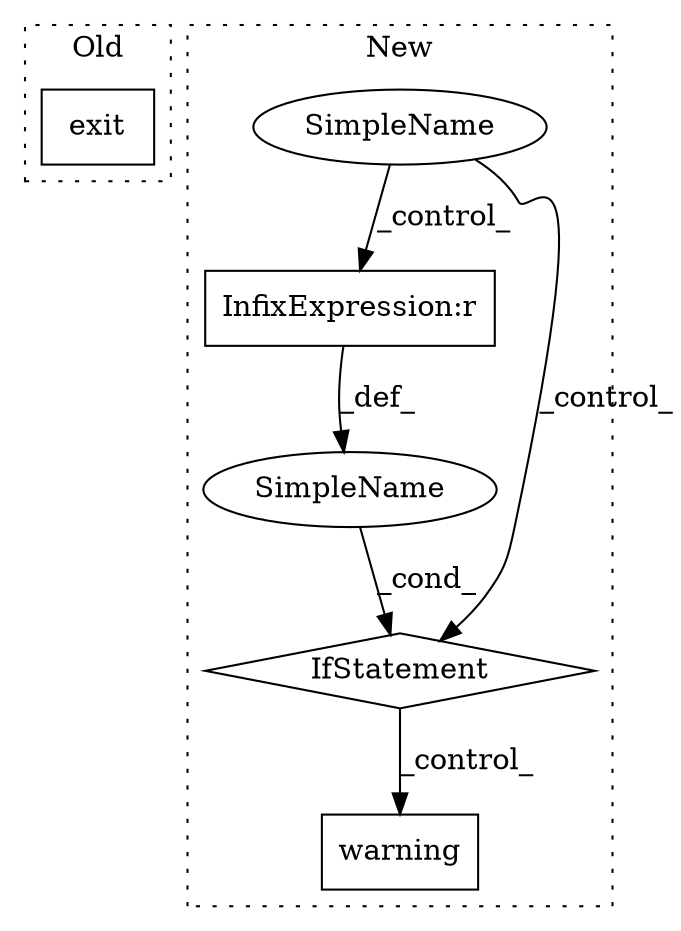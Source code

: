digraph G {
subgraph cluster0 {
1 [label="exit" a="32" s="3869,3876" l="5,1" shape="box"];
label = "Old";
style="dotted";
}
subgraph cluster1 {
2 [label="warning" a="32" s="4747" l="9" shape="box"];
3 [label="SimpleName" a="42" s="" l="" shape="ellipse"];
4 [label="InfixExpression:r" a="27" s="4689" l="4" shape="box"];
5 [label="SimpleName" a="42" s="" l="" shape="ellipse"];
6 [label="IfStatement" a="25" s="4663,4697" l="4,2" shape="diamond"];
label = "New";
style="dotted";
}
3 -> 4 [label="_control_"];
3 -> 6 [label="_control_"];
4 -> 5 [label="_def_"];
5 -> 6 [label="_cond_"];
6 -> 2 [label="_control_"];
}